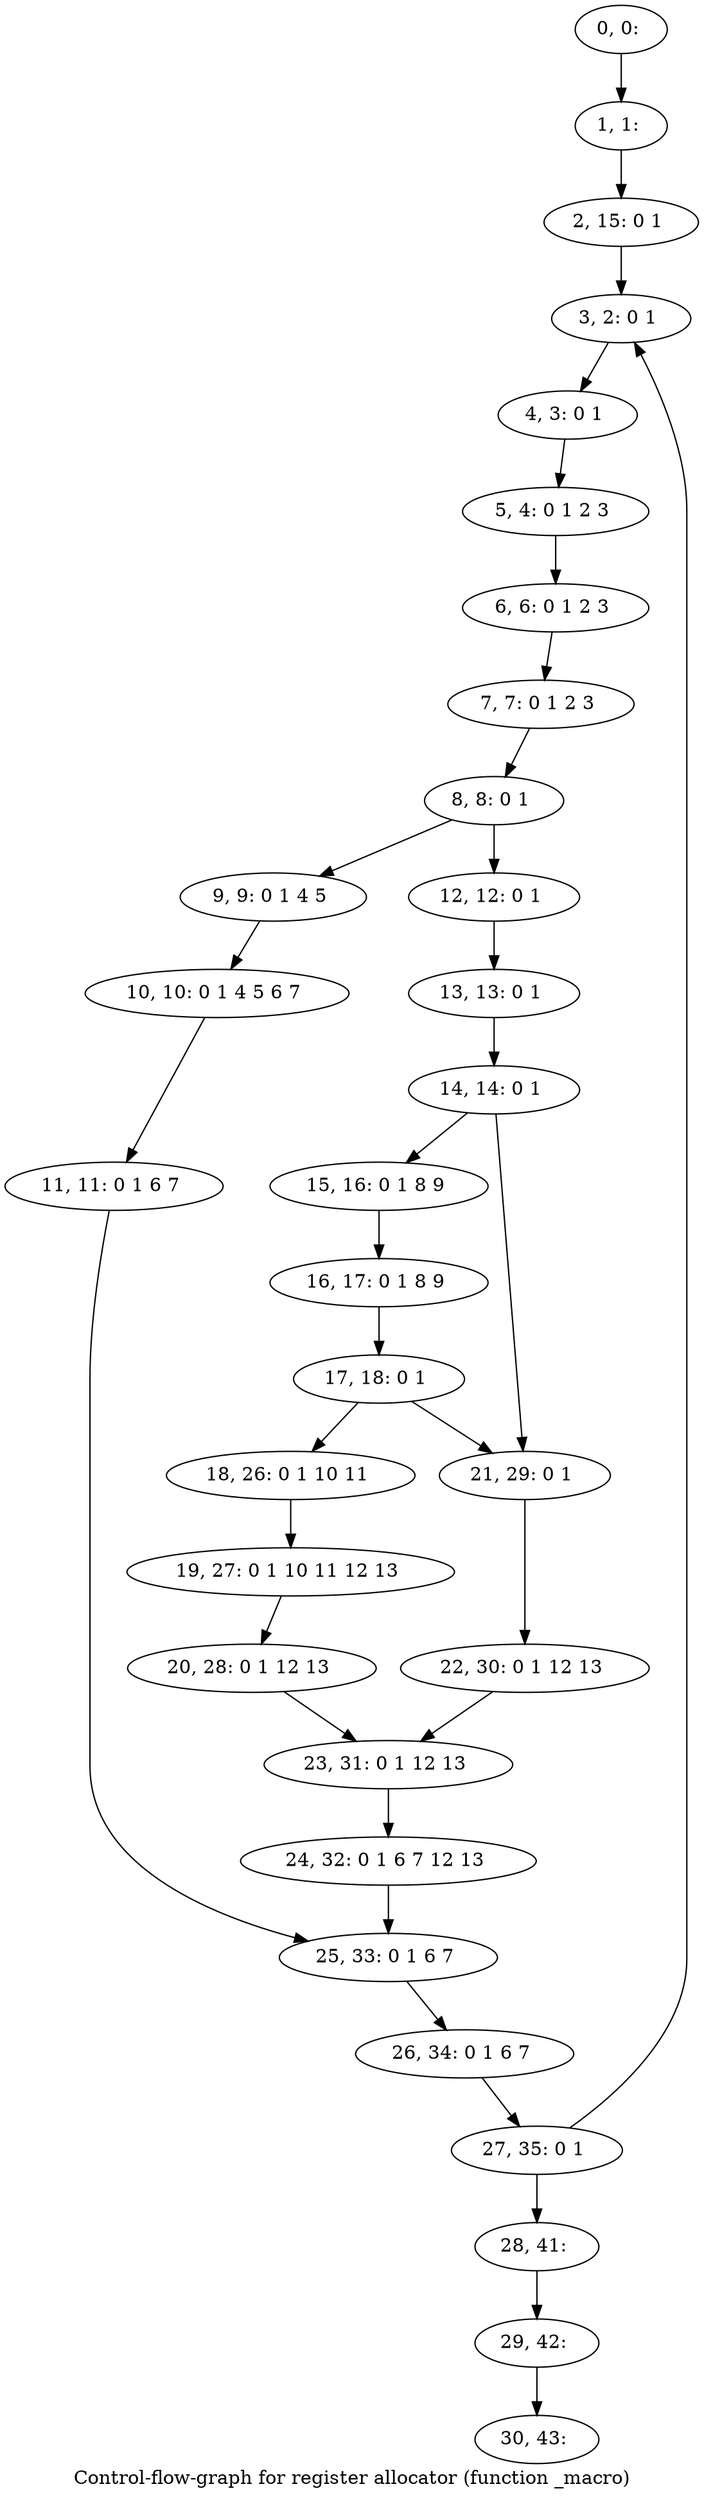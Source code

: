 digraph G {
graph [label="Control-flow-graph for register allocator (function _macro)"]
0[label="0, 0: "];
1[label="1, 1: "];
2[label="2, 15: 0 1 "];
3[label="3, 2: 0 1 "];
4[label="4, 3: 0 1 "];
5[label="5, 4: 0 1 2 3 "];
6[label="6, 6: 0 1 2 3 "];
7[label="7, 7: 0 1 2 3 "];
8[label="8, 8: 0 1 "];
9[label="9, 9: 0 1 4 5 "];
10[label="10, 10: 0 1 4 5 6 7 "];
11[label="11, 11: 0 1 6 7 "];
12[label="12, 12: 0 1 "];
13[label="13, 13: 0 1 "];
14[label="14, 14: 0 1 "];
15[label="15, 16: 0 1 8 9 "];
16[label="16, 17: 0 1 8 9 "];
17[label="17, 18: 0 1 "];
18[label="18, 26: 0 1 10 11 "];
19[label="19, 27: 0 1 10 11 12 13 "];
20[label="20, 28: 0 1 12 13 "];
21[label="21, 29: 0 1 "];
22[label="22, 30: 0 1 12 13 "];
23[label="23, 31: 0 1 12 13 "];
24[label="24, 32: 0 1 6 7 12 13 "];
25[label="25, 33: 0 1 6 7 "];
26[label="26, 34: 0 1 6 7 "];
27[label="27, 35: 0 1 "];
28[label="28, 41: "];
29[label="29, 42: "];
30[label="30, 43: "];
0->1 ;
1->2 ;
2->3 ;
3->4 ;
4->5 ;
5->6 ;
6->7 ;
7->8 ;
8->9 ;
8->12 ;
9->10 ;
10->11 ;
11->25 ;
12->13 ;
13->14 ;
14->15 ;
14->21 ;
15->16 ;
16->17 ;
17->18 ;
17->21 ;
18->19 ;
19->20 ;
20->23 ;
21->22 ;
22->23 ;
23->24 ;
24->25 ;
25->26 ;
26->27 ;
27->28 ;
27->3 ;
28->29 ;
29->30 ;
}
